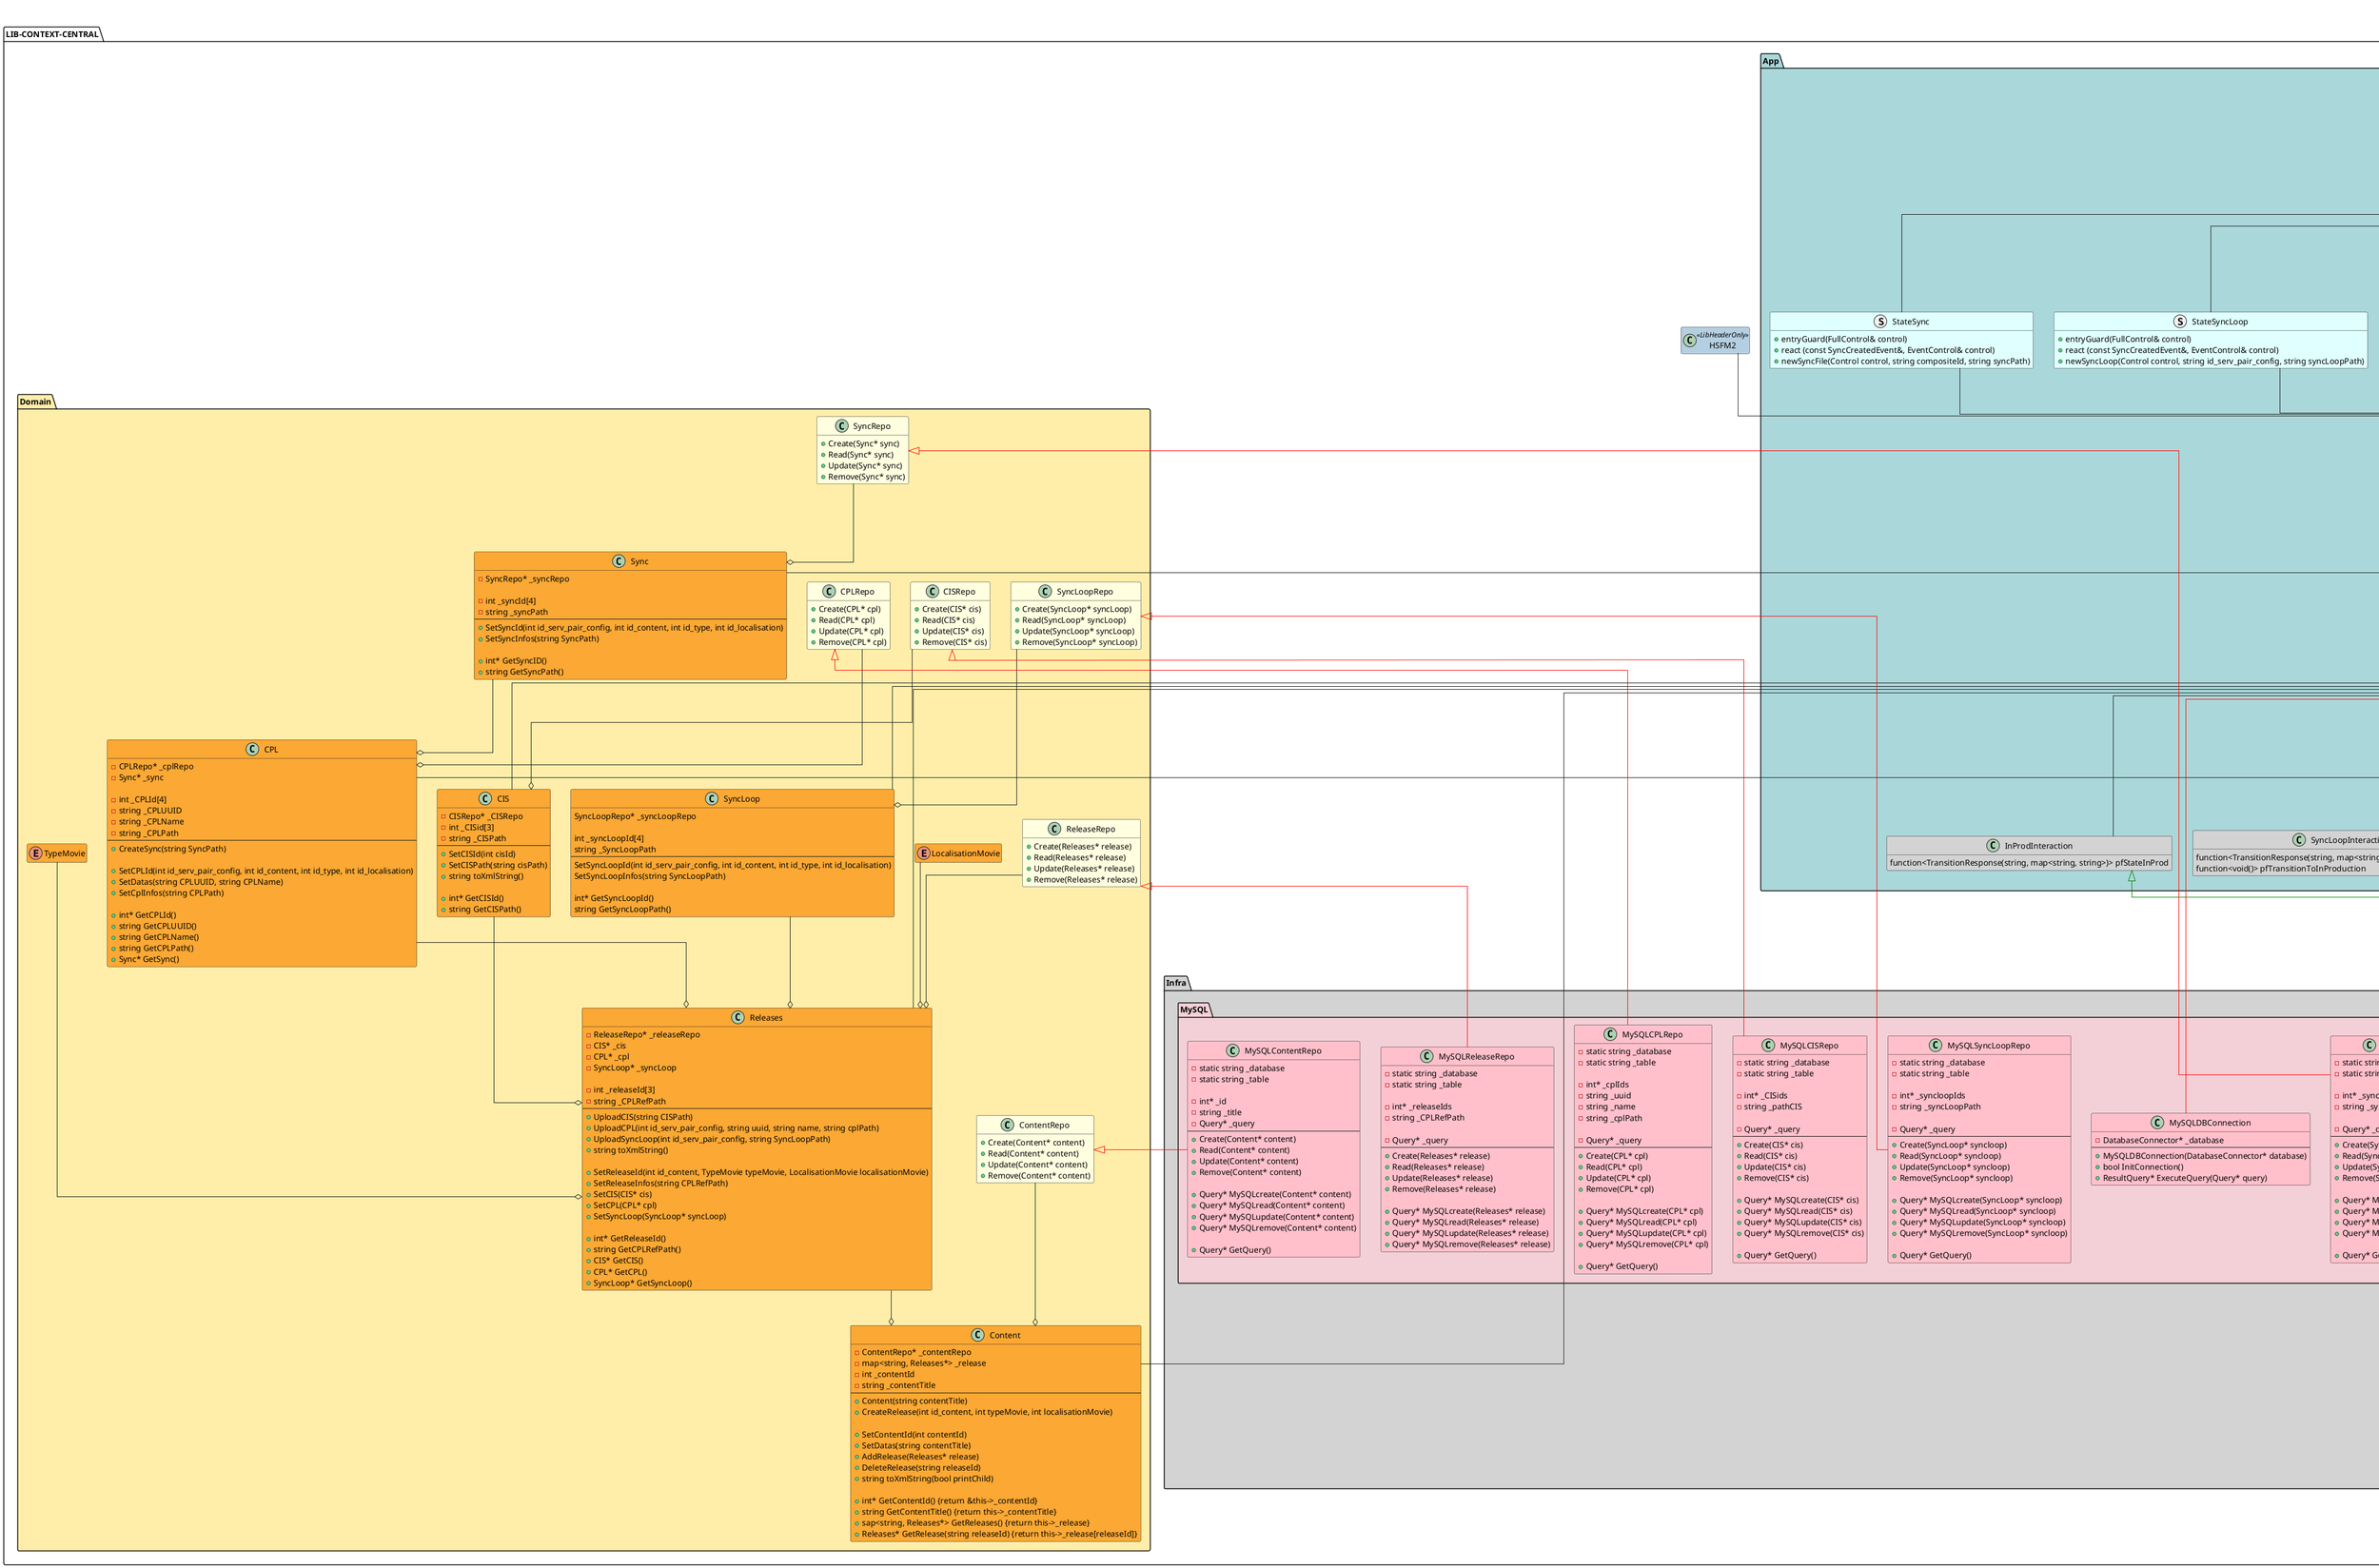 @startuml Class Diagram WebCentral
title "Class Diagram WebCentral"
skinparam linetype polyline
skinparam linetype ortho
hide empty members

package LIB-CONTEXT-CENTRAL {
    class HSFM2<<LibHeaderOnly>> #B5CFE2
    package Domain #FFEEA9 {
        class Content #FBA834    {
            - ContentRepo* _contentRepo
            - map<string, Releases*> _release
            - int _contentId
            - string _contentTitle
            --
            + Content(string contentTitle)
            + CreateRelease(int id_content, int typeMovie, int localisationMovie)
    
            + SetContentId(int contentId)
            + SetDatas(string contentTitle)
            + AddRelease(Releases* release)
            + DeleteRelease(string releaseId)
            + string toXmlString(bool printChild)   

            + int* GetContentId() {return &this->_contentId}
            + string GetContentTitle() {return this->_contentTitle}
            + sap<string, Releases*> GetReleases() {return this->_release}
            + Releases* GetRelease(string releaseId) {return this->_release[releaseId]}
        }
        class ContentRepo #LightYellow {
            + Create(Content* content)
            + Read(Content* content)
            + Update(Content* content)
            + Remove(Content* content)
        }
        ContentRepo --o Content

        class Releases #FBA834   {
            - ReleaseRepo* _releaseRepo
            - CIS* _cis
            - CPL* _cpl
            - SyncLoop* _syncLoop

            - int _releaseId[3]
            - string _CPLRefPath
            --
            + UploadCIS(string CISPath)
            + UploadCPL(int id_serv_pair_config, string uuid, string name, string cplPath)
            + UploadSyncLoop(int id_serv_pair_config, string SyncLoopPath)
            + string toXmlString()

            + SetReleaseId(int id_content, TypeMovie typeMovie, LocalisationMovie localisationMovie)
            + SetReleaseInfos(string CPLRefPath)
            + SetCIS(CIS* cis)
            + SetCPL(CPL* cpl)
            + SetSyncLoop(SyncLoop* syncLoop)

            + int* GetReleaseId()
            + string GetCPLRefPath()
            + CIS* GetCIS()
            + CPL* GetCPL()
            + SyncLoop* GetSyncLoop()
        }
        Releases --o Content
        class ReleaseRepo #LightYellow {
            + Create(Releases* release)
            + Read(Releases* release)
            + Update(Releases* release)
            + Remove(Releases* release)
        }
        ReleaseRepo --o Releases

        class CIS #FBA834    {
            - CISRepo* _CISRepo
            - int _CISid[3]
            - string _CISPath
            --
            + SetCISId(int cisId)
            + SetCISPath(string cisPath)
            + string toXmlString()

            + int* GetCISId()
            + string GetCISPath()
        }
        CIS --o Releases
        class CISRepo #LightYellow {
            + Create(CIS* cis)
            + Read(CIS* cis)
            + Update(CIS* cis)
            + Remove(CIS* cis)
        }
        CISRepo --o CIS

        class CPL #FBA834    {
            - CPLRepo* _cplRepo
            - Sync* _sync

            - int _CPLId[4]
            - string _CPLUUID
            - string _CPLName
            - string _CPLPath
            --
            + CreateSync(string SyncPath)

            + SetCPLId(int id_serv_pair_config, int id_content, int id_type, int id_localisation)
            + SetDatas(string CPLUUID, string CPLName)
            + SetCplInfos(string CPLPath)

            + int* GetCPLId()
            + string GetCPLUUID()
            + string GetCPLName()
            + string GetCPLPath()
            + Sync* GetSync()
        }
        CPL --o Releases
        class CPLRepo #LightYellow {
            + Create(CPL* cpl)
            + Read(CPL* cpl)
            + Update(CPL* cpl)
            + Remove(CPL* cpl)
        }
        CPLRepo --o CPL

        class Sync #FBA834   {
            - SyncRepo* _syncRepo

            - int _syncId[4]
            - string _syncPath
            --
            + SetSyncId(int id_serv_pair_config, int id_content, int id_type, int id_localisation)
            + SetSyncInfos(string SyncPath)

            + int* GetSyncID()
            + string GetSyncPath()
        }
        Sync --o CPL
        class SyncRepo #LightYellow {
            + Create(Sync* sync)
            + Read(Sync* sync)
            + Update(Sync* sync)
            + Remove(Sync* sync)
        }
        SyncRepo --o Sync

        class SyncLoop #FBA834   {
            SyncLoopRepo* _syncLoopRepo

            int _syncLoopId[4]
            string _SyncLoopPath
            --
            SetSyncLoopId(int id_serv_pair_config, int id_content, int id_type, int id_localisation)
            SetSyncLoopInfos(string SyncLoopPath)

            int* GetSyncLoopId()
            string GetSyncLoopPath()
        }
        SyncLoop --o Releases
        class SyncLoopRepo #LightYellow {
            + Create(SyncLoop* syncLoop)
            + Read(SyncLoop* syncLoop)
            + Update(SyncLoop* syncLoop)
            + Remove(SyncLoop* syncLoop)
        }
        SyncLoopRepo --o SyncLoop
        enum TypeMovie #FBA834  
        TypeMovie --o Releases
        enum LocalisationMovie #FBA834  
        LocalisationMovie --o Releases
    }
    package App #AAD7D9 {
        class ContentInteraction #LightGrey {
            function<TransitionResponse(string, map<string, string>)> pfStateContentInit
            function<void()> pfTransitionToPublishing
        }
        class PublishingInteraction #LightGrey {
            function<TransitionResponse(string, map<string, string>)> pfStatePublishing
            function<void()> pfTransitionToReleaseCreation
            function<void()> pfTransitionToCancel
        }
        class ReleaseInteraction #LightGrey {
            function<TransitionResponse(string, map<string, string>)> pfStateReleaseCreation
            function<void()> pfTransitionToPublishing
        }
        class CISInteraction #LightGrey {
            function<TransitionResponse(string, map<string, string>)> pfStateUploadCIS
            function<void()> pfTransitionToInProduction
        }
        class IdleSyncInteraction #LightGrey {
            function<TransitionResponse(string, map<string,string>)> pfStateIdleSync
            function<void()> pfTransitionToCPL
            function<void()> pfTransitionToSyncLoop
        }
        class CPLInteraction #LightGrey {
            function<TransitionResponse(string, map<string,string>)> pfStateCPL
            function<void()> pfTransitionToSync
        }
        class SyncInteraction #LightGrey {
            function<TransitionResponse(string, map<string, string>)> pfStateSync
            function<void()> pfTransitionToInProduction
        }
        class SyncLoopInteraction #LightGrey {
            function<TransitionResponse(string, map<string, string>)> pfStateSyncLoop
            function<void()> pfTransitionToInProduction
        }
        class InProdInteraction #LightGrey {
            function<TransitionResponse(string, map<string, string>)> pfStateInProd
        }

        struct Context #A6A6A6 {
            + bool cisFinish
            + bool syncFinish
            + Content* content
            + Releases* release
            + ContentInteraction* contentInteraction
            + PublishingInteraction* publishingInteraction
            + ReleaseInteraction* releaseInteraction
            + CISInteraction* cisInteraction
            + IdleSyncInteraction* idleSyncInteraction
            + CPLInteraction* cplInteraction
            + SyncInteraction* syncInteraction
            + SyncLoopInteraction* syncLoopInteraction
            + InProdInteraction* inProdInteraction
            + MySQLDBConnection* dbConnection
        }
        Context o-- ContentInteraction
        Context o-- PublishingInteraction
        Context o-- ReleaseInteraction
        Context o-- CISInteraction
        Context o-- IdleSyncInteraction
        Context o-- CPLInteraction
        Context o-- SyncInteraction
        Context o-- SyncLoopInteraction
        Context o-- InProdInteraction
        Context o-right- Content
        Context o-right- Releases
        Context o-right- CIS
        Context o-right- CPL
        Context o-right- Sync
        Context o-right- SyncLoop

        class StateMachine #LightBlue {
            - FSM::Instance * _fsmInstance
            --
            + StateMachine(Context* context)
            + FSM::Instance * GetFSM()
            + Transition(StateEvent eventTrigger)
            + changeRelease(Control control, string compositeId)
        }
        StateMachine *-- Context
        StateMachine o-up- HSFM2
        StateEvent --o StateMachine
        class StateMachineManager <<Singleton>> #LightBlue {
            - static StateMachineManager* _instance
            - map<string, StateMachine*> _stateMachineMap 
            --
            + static StateMachineManager* GetInstance()
            + StateMachine* GetStateMachine(int id)
            + AddStateMachine(int id, StateMachine* stateMachine)
        }
        StateMachineManager o-up- StateMachine
        enum StateEvent #LightBlue

        struct TransitionResponse {
            + string cmdUUID
            + string cmdComment
            + string cmdStatus
            + string cmdDatasXML
        }
        struct StateTemplate  <<FSM::State>> #LightCyan {
            + TransitionResponse response
            --
            template <typename Event>
            + react(const Event&, EventControl&)
        }
        StateTemplate -up-o TransitionResponse 
        struct StateContentInit #LightCyan {
            + entryGuard(FullControl& control)
            + newContent(FullControl& control, string contentTitle)
            + react (const ContentInitEvent&, EventControl& control)
        }
        struct StatePublishing #LightCyan {
            + entryGuard(FullControl& control)
            + deleteRelease(Control control, string id_content, string id_type, string id_localisation)
            + react (const CancelEvent&, EventControl& control)
            + react (const CreateReleaseEvent&, EventControl& control)
        }
        struct StateReleaseCreation #LightCyan {
            + entryGuard(FullControl& control)
            + newRelease(Control control, int id_content, int id_type, int id_localisation, string cplRefPath)
            + react (const ReleaseCreatedEvent&, EventControl& control)
        }
        struct StateUploadCIS #LightCyan {
            + entryGuard(FullControl& control)
            + react (const PushCISEvent&, EventControl& control)
            + newCISFile(Control control, string cisPath)
        }
        struct StateSyncCreate #LightCyan {
            + enter(Control&)
        }
        struct StateIdleSync #LightCyan {
            + entryGuard(FullControl& control)
            + react (const CreateSyncEvent&, EventControl& control)
            + react (const CreateCPLEvent&, EventControl& control)
        }
        struct StateCPL #LightCyan {
            + entryGuard(FullControl& control)
            + react (const CreateSyncEvent&, EventControl& control)
            + newCPLFile(Control control, int id_serv_pair_config, string CPL_name, string CPL_uuid, string CPL_path)
        }
        struct StateSync #LightCyan {
            + entryGuard(FullControl& control)
            + react (const SyncCreatedEvent&, EventControl& control)
            + newSyncFile(Control control, string compositeId, string syncPath)
        }
        struct StateSyncLoop #LightCyan {
            + entryGuard(FullControl& control)
            + react (const SyncCreatedEvent&, EventControl& control)
            + newSyncLoop(Control control, string id_serv_pair_config, string syncLoopPath)
        }
        struct StateCancel #LightCyan {
            + enter(Control&)
        }
        struct StateInProd #LightCyan {
            + entryGuard(FullControl& control)
        }

        StateContentInit -up-|> StateTemplate
        StatePublishing -up-|> StateTemplate
        StateReleaseCreation -up-|> StateTemplate
        StateUploadCIS -up-|> StateTemplate
        StateSyncCreate -up-|> StateTemplate
        StateIdleSync -up-|> StateTemplate
        StateCPL -up-|> StateTemplate
        StateSync -up-|> StateTemplate
        StateSyncLoop -up-|> StateTemplate
        StateCancel -up-|> StateTemplate
        StateInProd -up-|> StateTemplate
        StateContentInit --* StateMachine
        StatePublishing --* StateMachine
        StateReleaseCreation --* StateMachine
        StateUploadCIS --* StateMachine
        StateSyncCreate --* StateMachine
        StateIdleSync --* StateMachine
        StateCPL --* StateMachine
        StateSync --* StateMachine
        StateSyncLoop --* StateMachine
        StateCancel --* StateMachine    
        StateInProd --* StateMachine
    }
    package Infra #LightGray {
        package HTTP #B0EBB4 {
            class HTTPInteraction {
                + TransitionResponse Run(string cmdUUID, map<string, string> Params)
                + Run()
                + Run(bool)
            }
            class HTTPInteraction <<abstract>> #LightGreen
            class HTTPContentInteraction {
                + TransitionResponse Run(string cmdUUID, map<string, string> Params)
                + Run()
            }
            class HTTPContentInteraction #LightGreen
            HTTPContentInteraction --|> HTTPInteraction
            HTTPContentInteraction -up-|> ContentInteraction #Green
            class HTTPPublishingInteraction {
                + TransitionResponse Run(string cmdUUID, map<string, string> Params)
                + Run()
                + Run(bool)
            }
            class HTTPPublishingInteraction #LightGreen
            HTTPPublishingInteraction --|> HTTPInteraction
            HTTPPublishingInteraction -up-|> PublishingInteraction #Green
            class HTTPReleaseInteraction {
                + TransitionResponse Run(string cmdUUID, map<string, string> Params)
                + Run()
            }
            class HTTPReleaseInteraction #LightGreen
            HTTPReleaseInteraction --|> HTTPInteraction
            HTTPReleaseInteraction -up-|> ReleaseInteraction #Green
            class HTTPCISInteraction {
                + TransitionResponse Run(string cmdUUID, map<string, string> Params)
                + Run()
            }
            class HTTPCISInteraction #LightGreen
            HTTPCISInteraction --|> HTTPInteraction
            HTTPCISInteraction -up-|> CISInteraction #Green
            class HTTPIdleSyncInteraction {
                + TransitionResponse Run(string cmdUUID, map<string, string> Params)
                + Run()
                + Run(bool)
            }
            class HTTPIdleSyncInteraction #LightGreen
            HTTPIdleSyncInteraction --|> HTTPInteraction
            HTTPIdleSyncInteraction -up-|> IdleSyncInteraction #Green
            class HTTPCPLInteraction {
                + TransitionResponse Run(string cmdUUID, map<string, string> Params)
                + Run()
            }
            class HTTPCPLInteraction #LightGreen
            HTTPCPLInteraction --|> HTTPInteraction
            HTTPCPLInteraction -up-|> CPLInteraction #Green
            class HTTPSyncInteraction {
                + TransitionResponse Run(string cmdUUID, map<string, string> Params)
                + Run()
            }
            class HTTPSyncInteraction #LightGreen
            HTTPSyncInteraction --|> HTTPInteraction
            HTTPSyncInteraction -up-|> SyncInteraction #Green
            class HTTPSyncLoopInteraction {
                + TransitionResponse Run(string cmdUUID, map<string, string> Params)
                + Run()
            }
            class HTTPSyncLoopInteraction #LightGreen
            HTTPSyncLoopInteraction --|> HTTPInteraction
            HTTPSyncLoopInteraction -up-|> SyncLoopInteraction #Green
            class HTTPInProdInteraction {
                + TransitionResponse Run(string cmdUUID, map<string, string> Params)
            }
            class HTTPInProdInteraction #LightGreen
            HTTPInProdInteraction --|> HTTPInteraction
            HTTPInProdInteraction -up-|> InProdInteraction #Green
        }
        package MySQL #F3D0D7 {
            class MySQLDBConnection #Pink {
                - DatabaseConnector* _database
                --
                + MySQLDBConnection(DatabaseConnector* database)
                + bool InitConnection()
                + ResultQuery* ExecuteQuery(Query* query)
            }
            MySQLDBConnection -up-|> Context #Red
            class MySQLContentRepo #Pink {
                - static string _database
                - static string _table

                - int* _id
                - string _title
                - Query* _query
                --
                + Create(Content* content)
                + Read(Content* content)
                + Update(Content* content)
                + Remove(Content* content)

                + Query* MySQLcreate(Content* content)
                + Query* MySQLread(Content* content)
                + Query* MySQLupdate(Content* content)
                + Query* MySQLremove(Content* content)
                
                + Query* GetQuery()
            }
            MySQLContentRepo -up-|> ContentRepo #Red
            class MySQLReleaseRepo #Pink {
                - static string _database
                - static string _table

                - int* _releaseIds
                - string _CPLRefPath

                - Query* _query
                --
                + Create(Releases* release)
                + Read(Releases* release)
                + Update(Releases* release)
                + Remove(Releases* release)

                + Query* MySQLcreate(Releases* release)
                + Query* MySQLread(Releases* release)
                + Query* MySQLupdate(Releases* release)
                + Query* MySQLremove(Releases* release)
            }
            MySQLReleaseRepo -up-|> ReleaseRepo #Red
            class MySQLCISRepo #Pink {
                - static string _database
                - static string _table

                - int* _CISids
                - string _pathCIS

                - Query* _query
                --
                + Create(CIS* cis)
                + Read(CIS* cis)
                + Update(CIS* cis)
                + Remove(CIS* cis)

                + Query* MySQLcreate(CIS* cis)
                + Query* MySQLread(CIS* cis)
                + Query* MySQLupdate(CIS* cis)
                + Query* MySQLremove(CIS* cis)

                + Query* GetQuery()
            }
            MySQLCISRepo -up-|> CISRepo #Red
            class MySQLCPLRepo #Pink {
                - static string _database
                - static string _table

                - int* _cplIds
                - string _uuid
                - string _name
                - string _cplPath

                - Query* _query
                --
                + Create(CPL* cpl)
                + Read(CPL* cpl)
                + Update(CPL* cpl)
                + Remove(CPL* cpl)

                + Query* MySQLcreate(CPL* cpl)
                + Query* MySQLread(CPL* cpl)
                + Query* MySQLupdate(CPL* cpl)
                + Query* MySQLremove(CPL* cpl)

                + Query* GetQuery()
            }
            MySQLCPLRepo -up-|> CPLRepo #Red
            class MySQLSyncRepo #Pink {
                - static string _database
                - static string _table

                - int* _syncId
                - string _syncPath

                - Query* _query
                --
                + Create(Sync* sync)
                + Read(Sync* sync)
                + Update(Sync* sync)
                + Remove(Sync* sync)

                + Query* MySQLcreate(Sync* sync)
                + Query* MySQLread(Sync* sync)
                + Query* MySQLupdate(Sync* sync)
                + Query* MySQLremove(Sync* sync)

                + Query* GetQuery()
            }
            MySQLSyncRepo -up-|> SyncRepo #Red
            class MySQLSyncLoopRepo #Pink {
                - static string _database
                - static string _table

                - int* _syncloopIds
                - string _syncLoopPath

                - Query* _query
                --
                + Create(SyncLoop* syncloop)
                + Read(SyncLoop* syncloop)
                + Update(SyncLoop* syncloop)
                + Remove(SyncLoop* syncloop)

                + Query* MySQLcreate(SyncLoop* syncloop)
                + Query* MySQLread(SyncLoop* syncloop)
                + Query* MySQLupdate(SyncLoop* syncloop)
                + Query* MySQLremove(SyncLoop* syncloop)

                + Query* GetQuery()
            }
            MySQLSyncLoopRepo -up-|> SyncLoopRepo #Red
        }
    }
}

package CENTRAL {
    class Configurator {
        - map<CommandCentral::CommandCentralType, HTTPInteraction*> _httpInteractions
        - Context* _context
        - StateMachine* _stateMachine
        - MySQLDBConnection* _dbConnection
        + FSM::Instance * fsmMachine
        --
        + Configurator(MySQLDBConnection* DBconnection)
        + map<CommandCentral::CommandCentralType, HTTPInteraction*> GetHTTPInteractions()
        + StateMachine* GetStateMachine()
    }
}

@enduml